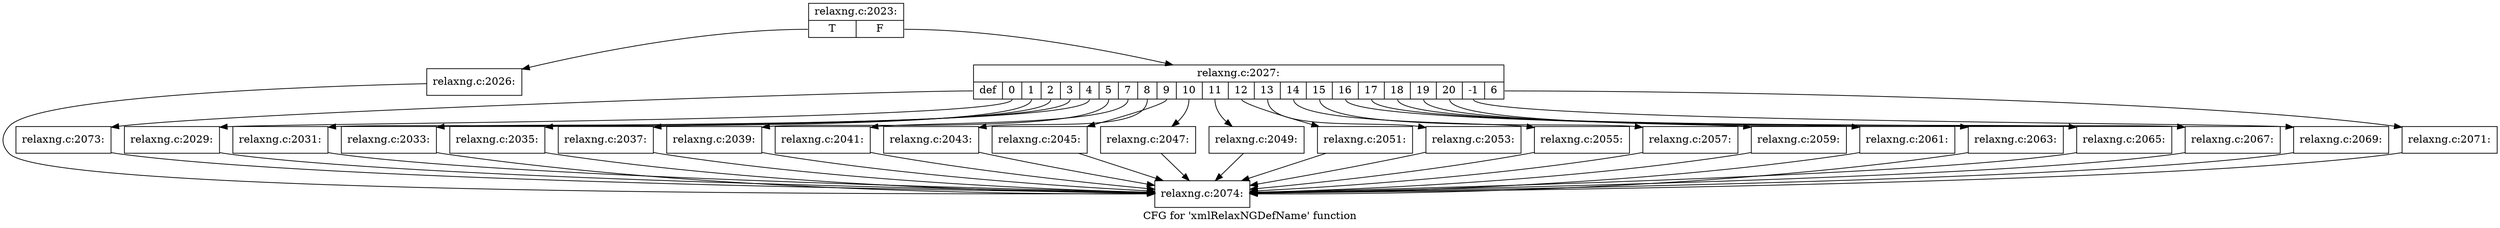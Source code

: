 digraph "CFG for 'xmlRelaxNGDefName' function" {
	label="CFG for 'xmlRelaxNGDefName' function";

	Node0x3e92520 [shape=record,label="{relaxng.c:2023:|{<s0>T|<s1>F}}"];
	Node0x3e92520:s0 -> Node0x3eaf130;
	Node0x3e92520:s1 -> Node0x3eaf1e0;
	Node0x3eaf130 [shape=record,label="{relaxng.c:2026:}"];
	Node0x3eaf130 -> Node0x3e91530;
	Node0x3eaf1e0 [shape=record,label="{relaxng.c:2027:|{<s0>def|<s1>0|<s2>1|<s3>2|<s4>3|<s5>4|<s6>5|<s7>7|<s8>8|<s9>9|<s10>10|<s11>11|<s12>12|<s13>13|<s14>14|<s15>15|<s16>16|<s17>17|<s18>18|<s19>19|<s20>20|<s21>-1|<s22>6}}"];
	Node0x3eaf1e0:s0 -> Node0x3eaf5f0;
	Node0x3eaf1e0:s1 -> Node0x3eb21b0;
	Node0x3eaf1e0:s2 -> Node0x3eb2370;
	Node0x3eaf1e0:s3 -> Node0x3eb2530;
	Node0x3eaf1e0:s4 -> Node0x3eb26f0;
	Node0x3eaf1e0:s5 -> Node0x3eb28b0;
	Node0x3eaf1e0:s6 -> Node0x3eb2a70;
	Node0x3eaf1e0:s7 -> Node0x3eb2dd0;
	Node0x3eaf1e0:s8 -> Node0x3eb2f90;
	Node0x3eaf1e0:s9 -> Node0x3eb3150;
	Node0x3eaf1e0:s10 -> Node0x3eb3310;
	Node0x3eaf1e0:s11 -> Node0x3eb3640;
	Node0x3eaf1e0:s12 -> Node0x3eb2030;
	Node0x3eaf1e0:s13 -> Node0x3eb3db0;
	Node0x3eaf1e0:s14 -> Node0x3eb3f40;
	Node0x3eaf1e0:s15 -> Node0x3eb4100;
	Node0x3eaf1e0:s16 -> Node0x3eb42c0;
	Node0x3eaf1e0:s17 -> Node0x3eb4480;
	Node0x3eaf1e0:s18 -> Node0x3eb4640;
	Node0x3eaf1e0:s19 -> Node0x3eb4800;
	Node0x3eaf1e0:s20 -> Node0x3eb49c0;
	Node0x3eaf1e0:s21 -> Node0x3eb4b80;
	Node0x3eaf1e0:s22 -> Node0x3eb4eb0;
	Node0x3eb21b0 [shape=record,label="{relaxng.c:2029:}"];
	Node0x3eb21b0 -> Node0x3e91530;
	Node0x3eb2370 [shape=record,label="{relaxng.c:2031:}"];
	Node0x3eb2370 -> Node0x3e91530;
	Node0x3eb2530 [shape=record,label="{relaxng.c:2033:}"];
	Node0x3eb2530 -> Node0x3e91530;
	Node0x3eb26f0 [shape=record,label="{relaxng.c:2035:}"];
	Node0x3eb26f0 -> Node0x3e91530;
	Node0x3eb28b0 [shape=record,label="{relaxng.c:2037:}"];
	Node0x3eb28b0 -> Node0x3e91530;
	Node0x3eb2a70 [shape=record,label="{relaxng.c:2039:}"];
	Node0x3eb2a70 -> Node0x3e91530;
	Node0x3eb2dd0 [shape=record,label="{relaxng.c:2041:}"];
	Node0x3eb2dd0 -> Node0x3e91530;
	Node0x3eb2f90 [shape=record,label="{relaxng.c:2043:}"];
	Node0x3eb2f90 -> Node0x3e91530;
	Node0x3eb3150 [shape=record,label="{relaxng.c:2045:}"];
	Node0x3eb3150 -> Node0x3e91530;
	Node0x3eb3310 [shape=record,label="{relaxng.c:2047:}"];
	Node0x3eb3310 -> Node0x3e91530;
	Node0x3eb3640 [shape=record,label="{relaxng.c:2049:}"];
	Node0x3eb3640 -> Node0x3e91530;
	Node0x3eb2030 [shape=record,label="{relaxng.c:2051:}"];
	Node0x3eb2030 -> Node0x3e91530;
	Node0x3eb3db0 [shape=record,label="{relaxng.c:2053:}"];
	Node0x3eb3db0 -> Node0x3e91530;
	Node0x3eb3f40 [shape=record,label="{relaxng.c:2055:}"];
	Node0x3eb3f40 -> Node0x3e91530;
	Node0x3eb4100 [shape=record,label="{relaxng.c:2057:}"];
	Node0x3eb4100 -> Node0x3e91530;
	Node0x3eb42c0 [shape=record,label="{relaxng.c:2059:}"];
	Node0x3eb42c0 -> Node0x3e91530;
	Node0x3eb4480 [shape=record,label="{relaxng.c:2061:}"];
	Node0x3eb4480 -> Node0x3e91530;
	Node0x3eb4640 [shape=record,label="{relaxng.c:2063:}"];
	Node0x3eb4640 -> Node0x3e91530;
	Node0x3eb4800 [shape=record,label="{relaxng.c:2065:}"];
	Node0x3eb4800 -> Node0x3e91530;
	Node0x3eb49c0 [shape=record,label="{relaxng.c:2067:}"];
	Node0x3eb49c0 -> Node0x3e91530;
	Node0x3eb4b80 [shape=record,label="{relaxng.c:2069:}"];
	Node0x3eb4b80 -> Node0x3e91530;
	Node0x3eb4eb0 [shape=record,label="{relaxng.c:2071:}"];
	Node0x3eb4eb0 -> Node0x3e91530;
	Node0x3eaf5f0 [shape=record,label="{relaxng.c:2073:}"];
	Node0x3eaf5f0 -> Node0x3e91530;
	Node0x3e91530 [shape=record,label="{relaxng.c:2074:}"];
}
